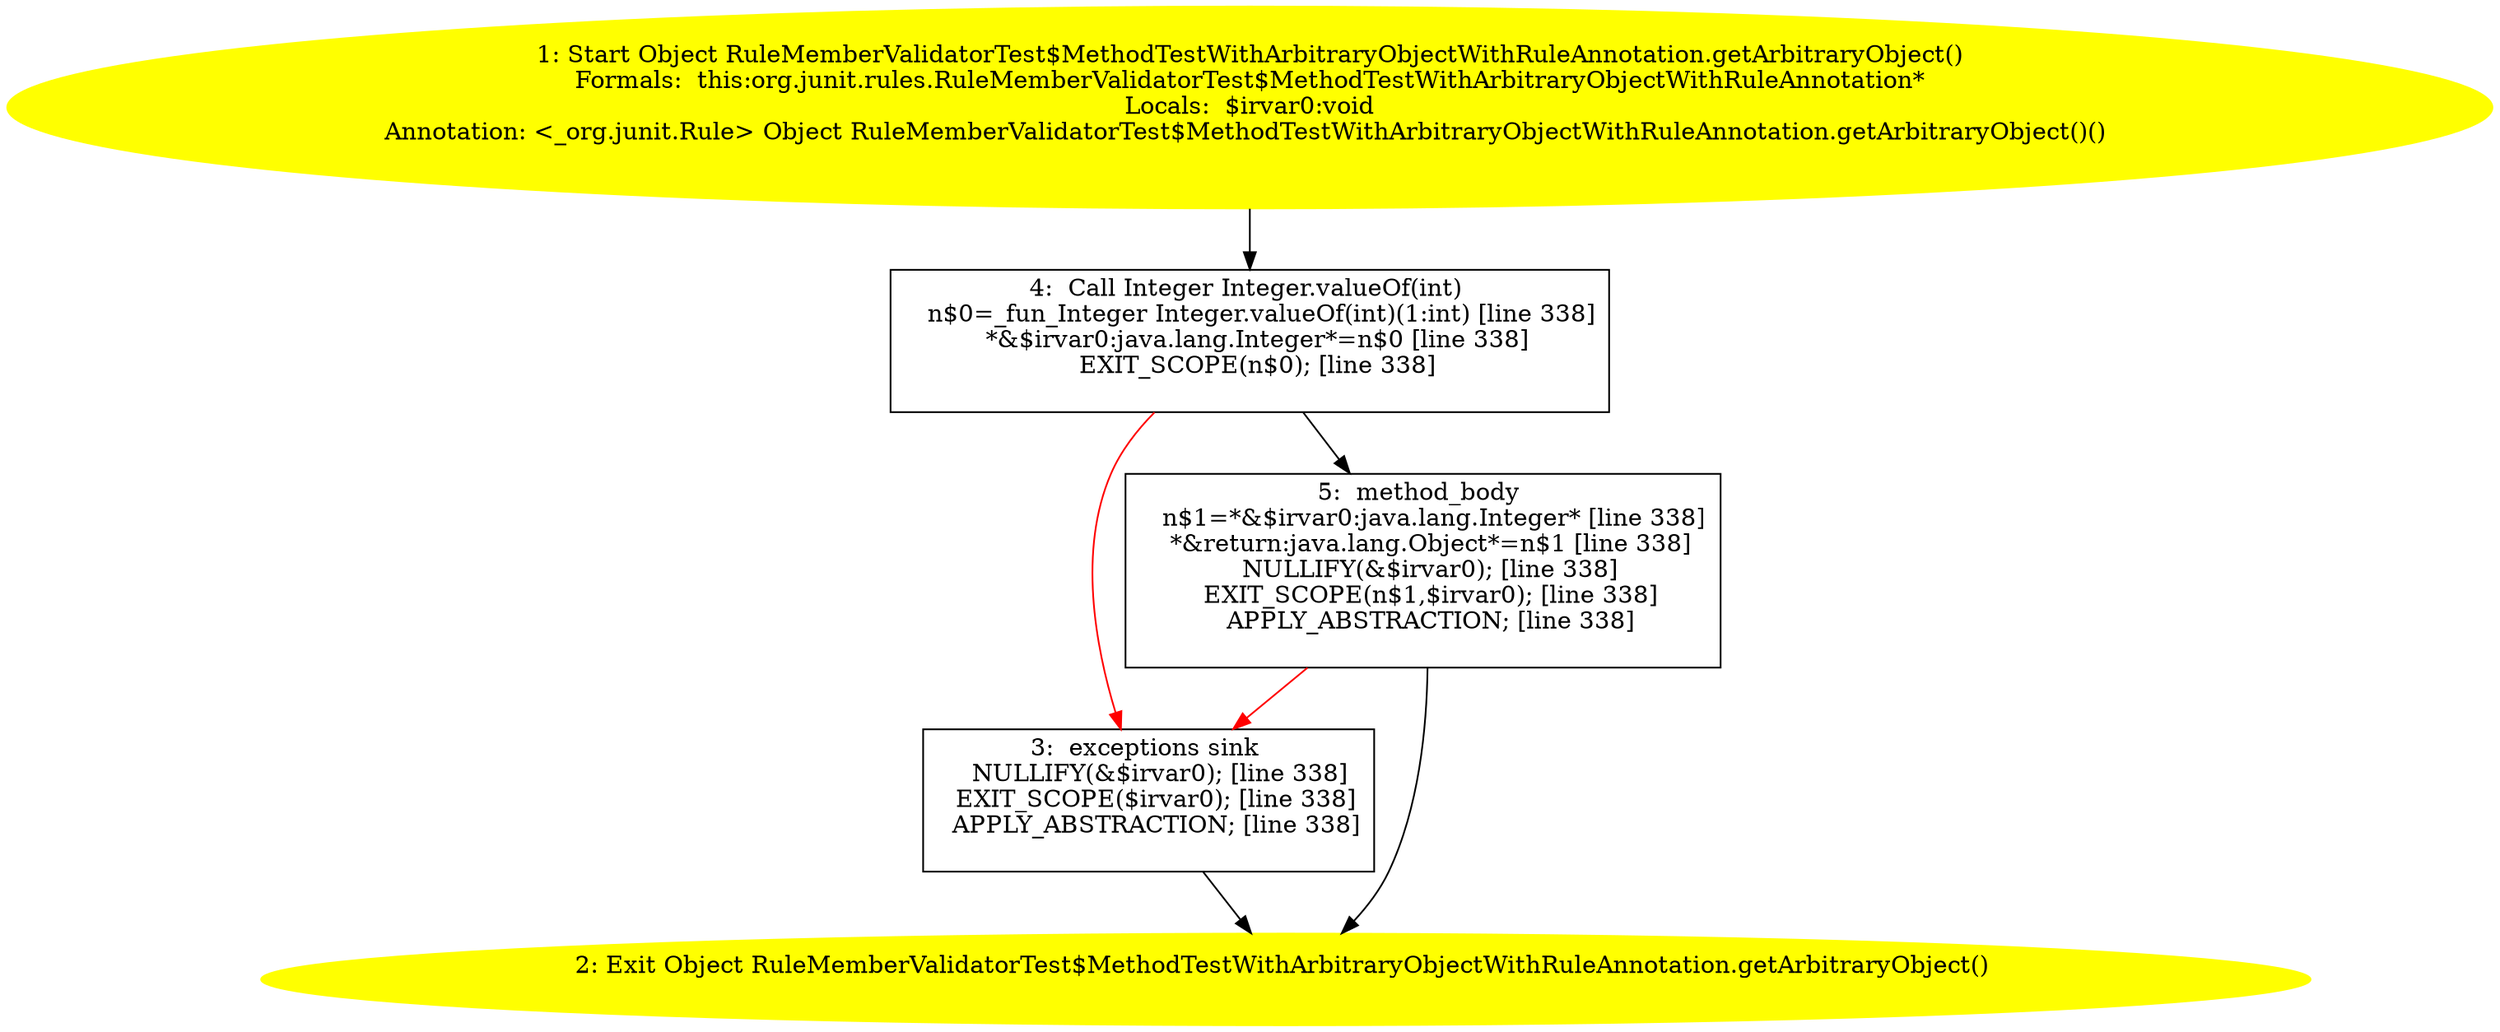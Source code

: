 /* @generated */
digraph cfg {
"org.junit.rules.RuleMemberValidatorTest$MethodTestWithArbitraryObjectWithRuleAnnotation.getArbitrary.97bb48dc9b2e55eb3cb58ebdbd00fb79_1" [label="1: Start Object RuleMemberValidatorTest$MethodTestWithArbitraryObjectWithRuleAnnotation.getArbitraryObject()\nFormals:  this:org.junit.rules.RuleMemberValidatorTest$MethodTestWithArbitraryObjectWithRuleAnnotation*\nLocals:  $irvar0:void\nAnnotation: <_org.junit.Rule> Object RuleMemberValidatorTest$MethodTestWithArbitraryObjectWithRuleAnnotation.getArbitraryObject()() \n  " color=yellow style=filled]
	

	 "org.junit.rules.RuleMemberValidatorTest$MethodTestWithArbitraryObjectWithRuleAnnotation.getArbitrary.97bb48dc9b2e55eb3cb58ebdbd00fb79_1" -> "org.junit.rules.RuleMemberValidatorTest$MethodTestWithArbitraryObjectWithRuleAnnotation.getArbitrary.97bb48dc9b2e55eb3cb58ebdbd00fb79_4" ;
"org.junit.rules.RuleMemberValidatorTest$MethodTestWithArbitraryObjectWithRuleAnnotation.getArbitrary.97bb48dc9b2e55eb3cb58ebdbd00fb79_2" [label="2: Exit Object RuleMemberValidatorTest$MethodTestWithArbitraryObjectWithRuleAnnotation.getArbitraryObject() \n  " color=yellow style=filled]
	

"org.junit.rules.RuleMemberValidatorTest$MethodTestWithArbitraryObjectWithRuleAnnotation.getArbitrary.97bb48dc9b2e55eb3cb58ebdbd00fb79_3" [label="3:  exceptions sink \n   NULLIFY(&$irvar0); [line 338]\n  EXIT_SCOPE($irvar0); [line 338]\n  APPLY_ABSTRACTION; [line 338]\n " shape="box"]
	

	 "org.junit.rules.RuleMemberValidatorTest$MethodTestWithArbitraryObjectWithRuleAnnotation.getArbitrary.97bb48dc9b2e55eb3cb58ebdbd00fb79_3" -> "org.junit.rules.RuleMemberValidatorTest$MethodTestWithArbitraryObjectWithRuleAnnotation.getArbitrary.97bb48dc9b2e55eb3cb58ebdbd00fb79_2" ;
"org.junit.rules.RuleMemberValidatorTest$MethodTestWithArbitraryObjectWithRuleAnnotation.getArbitrary.97bb48dc9b2e55eb3cb58ebdbd00fb79_4" [label="4:  Call Integer Integer.valueOf(int) \n   n$0=_fun_Integer Integer.valueOf(int)(1:int) [line 338]\n  *&$irvar0:java.lang.Integer*=n$0 [line 338]\n  EXIT_SCOPE(n$0); [line 338]\n " shape="box"]
	

	 "org.junit.rules.RuleMemberValidatorTest$MethodTestWithArbitraryObjectWithRuleAnnotation.getArbitrary.97bb48dc9b2e55eb3cb58ebdbd00fb79_4" -> "org.junit.rules.RuleMemberValidatorTest$MethodTestWithArbitraryObjectWithRuleAnnotation.getArbitrary.97bb48dc9b2e55eb3cb58ebdbd00fb79_5" ;
	 "org.junit.rules.RuleMemberValidatorTest$MethodTestWithArbitraryObjectWithRuleAnnotation.getArbitrary.97bb48dc9b2e55eb3cb58ebdbd00fb79_4" -> "org.junit.rules.RuleMemberValidatorTest$MethodTestWithArbitraryObjectWithRuleAnnotation.getArbitrary.97bb48dc9b2e55eb3cb58ebdbd00fb79_3" [color="red" ];
"org.junit.rules.RuleMemberValidatorTest$MethodTestWithArbitraryObjectWithRuleAnnotation.getArbitrary.97bb48dc9b2e55eb3cb58ebdbd00fb79_5" [label="5:  method_body \n   n$1=*&$irvar0:java.lang.Integer* [line 338]\n  *&return:java.lang.Object*=n$1 [line 338]\n  NULLIFY(&$irvar0); [line 338]\n  EXIT_SCOPE(n$1,$irvar0); [line 338]\n  APPLY_ABSTRACTION; [line 338]\n " shape="box"]
	

	 "org.junit.rules.RuleMemberValidatorTest$MethodTestWithArbitraryObjectWithRuleAnnotation.getArbitrary.97bb48dc9b2e55eb3cb58ebdbd00fb79_5" -> "org.junit.rules.RuleMemberValidatorTest$MethodTestWithArbitraryObjectWithRuleAnnotation.getArbitrary.97bb48dc9b2e55eb3cb58ebdbd00fb79_2" ;
	 "org.junit.rules.RuleMemberValidatorTest$MethodTestWithArbitraryObjectWithRuleAnnotation.getArbitrary.97bb48dc9b2e55eb3cb58ebdbd00fb79_5" -> "org.junit.rules.RuleMemberValidatorTest$MethodTestWithArbitraryObjectWithRuleAnnotation.getArbitrary.97bb48dc9b2e55eb3cb58ebdbd00fb79_3" [color="red" ];
}

